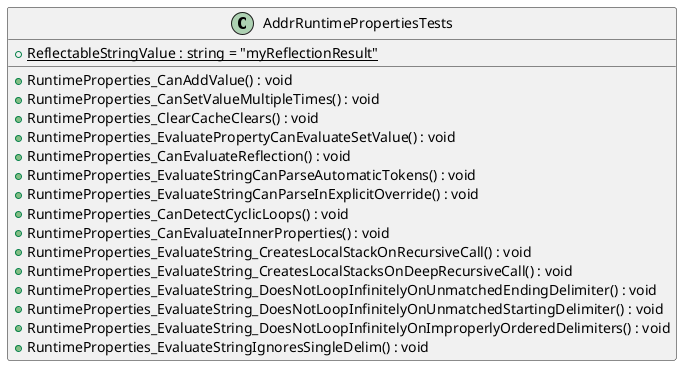 @startuml
class AddrRuntimePropertiesTests {
    + RuntimeProperties_CanAddValue() : void
    + RuntimeProperties_CanSetValueMultipleTimes() : void
    + RuntimeProperties_ClearCacheClears() : void
    + RuntimeProperties_EvaluatePropertyCanEvaluateSetValue() : void
    + {static} ReflectableStringValue : string = "myReflectionResult"
    + RuntimeProperties_CanEvaluateReflection() : void
    + RuntimeProperties_EvaluateStringCanParseAutomaticTokens() : void
    + RuntimeProperties_EvaluateStringCanParseInExplicitOverride() : void
    + RuntimeProperties_CanDetectCyclicLoops() : void
    + RuntimeProperties_CanEvaluateInnerProperties() : void
    + RuntimeProperties_EvaluateString_CreatesLocalStackOnRecursiveCall() : void
    + RuntimeProperties_EvaluateString_CreatesLocalStacksOnDeepRecursiveCall() : void
    + RuntimeProperties_EvaluateString_DoesNotLoopInfinitelyOnUnmatchedEndingDelimiter() : void
    + RuntimeProperties_EvaluateString_DoesNotLoopInfinitelyOnUnmatchedStartingDelimiter() : void
    + RuntimeProperties_EvaluateString_DoesNotLoopInfinitelyOnImproperlyOrderedDelimiters() : void
    + RuntimeProperties_EvaluateStringIgnoresSingleDelim() : void
}
@enduml

